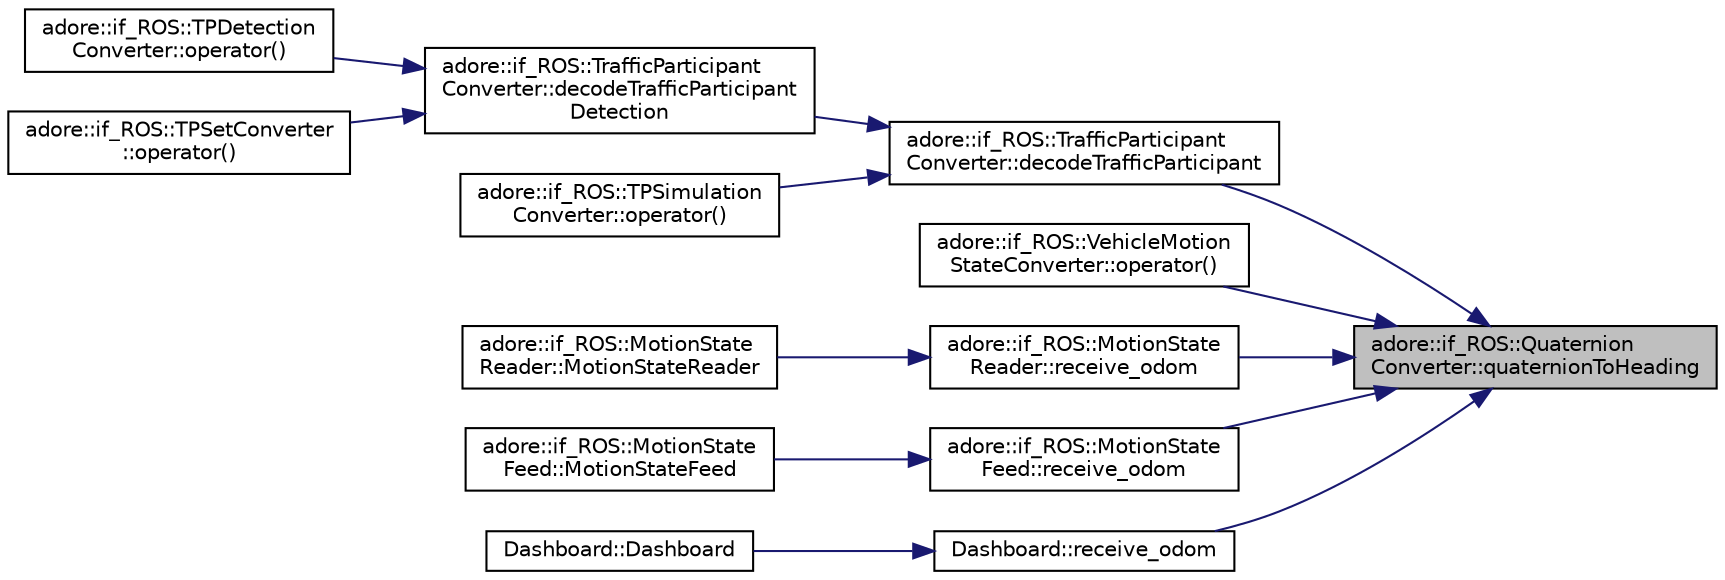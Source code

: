 digraph "adore::if_ROS::QuaternionConverter::quaternionToHeading"
{
 // LATEX_PDF_SIZE
  edge [fontname="Helvetica",fontsize="10",labelfontname="Helvetica",labelfontsize="10"];
  node [fontname="Helvetica",fontsize="10",shape=record];
  rankdir="RL";
  Node1 [label="adore::if_ROS::Quaternion\lConverter::quaternionToHeading",height=0.2,width=0.4,color="black", fillcolor="grey75", style="filled", fontcolor="black",tooltip="convert quaternion to heading"];
  Node1 -> Node2 [dir="back",color="midnightblue",fontsize="10",style="solid",fontname="Helvetica"];
  Node2 [label="adore::if_ROS::TrafficParticipant\lConverter::decodeTrafficParticipant",height=0.2,width=0.4,color="black", fillcolor="white", style="filled",URL="$classadore_1_1if__ROS_1_1TrafficParticipantConverter.html#a10e7d1b12723d934a352133e4a3709f9",tooltip=" "];
  Node2 -> Node3 [dir="back",color="midnightblue",fontsize="10",style="solid",fontname="Helvetica"];
  Node3 [label="adore::if_ROS::TrafficParticipant\lConverter::decodeTrafficParticipant\lDetection",height=0.2,width=0.4,color="black", fillcolor="white", style="filled",URL="$classadore_1_1if__ROS_1_1TrafficParticipantConverter.html#af51bd5618ccf12e2f4c83a74a86026c2",tooltip=" "];
  Node3 -> Node4 [dir="back",color="midnightblue",fontsize="10",style="solid",fontname="Helvetica"];
  Node4 [label="adore::if_ROS::TPDetection\lConverter::operator()",height=0.2,width=0.4,color="black", fillcolor="white", style="filled",URL="$classadore_1_1if__ROS_1_1TPDetectionConverter.html#a48811efd793c699bdfb15b16434fc537",tooltip=" "];
  Node3 -> Node5 [dir="back",color="midnightblue",fontsize="10",style="solid",fontname="Helvetica"];
  Node5 [label="adore::if_ROS::TPSetConverter\l::operator()",height=0.2,width=0.4,color="black", fillcolor="white", style="filled",URL="$classadore_1_1if__ROS_1_1TPSetConverter.html#a61d14573edd74941eb5143ae5f81262b",tooltip=" "];
  Node2 -> Node6 [dir="back",color="midnightblue",fontsize="10",style="solid",fontname="Helvetica"];
  Node6 [label="adore::if_ROS::TPSimulation\lConverter::operator()",height=0.2,width=0.4,color="black", fillcolor="white", style="filled",URL="$classadore_1_1if__ROS_1_1TPSimulationConverter.html#a9f5991f934c6ace6e27ffff42c2c46dd",tooltip=" "];
  Node1 -> Node7 [dir="back",color="midnightblue",fontsize="10",style="solid",fontname="Helvetica"];
  Node7 [label="adore::if_ROS::VehicleMotion\lStateConverter::operator()",height=0.2,width=0.4,color="black", fillcolor="white", style="filled",URL="$structadore_1_1if__ROS_1_1VehicleMotionStateConverter.html#a2b0ecebcd8c104ccf13b9b575b7a1319",tooltip=" "];
  Node1 -> Node8 [dir="back",color="midnightblue",fontsize="10",style="solid",fontname="Helvetica"];
  Node8 [label="adore::if_ROS::MotionState\lReader::receive_odom",height=0.2,width=0.4,color="black", fillcolor="white", style="filled",URL="$classadore_1_1if__ROS_1_1MotionStateReader.html#a208b4d7e51111ea04cebe7279b8d32b1",tooltip=" "];
  Node8 -> Node9 [dir="back",color="midnightblue",fontsize="10",style="solid",fontname="Helvetica"];
  Node9 [label="adore::if_ROS::MotionState\lReader::MotionStateReader",height=0.2,width=0.4,color="black", fillcolor="white", style="filled",URL="$classadore_1_1if__ROS_1_1MotionStateReader.html#a78d332a2c7fe9fdc0f28cca7d638e815",tooltip=" "];
  Node1 -> Node10 [dir="back",color="midnightblue",fontsize="10",style="solid",fontname="Helvetica"];
  Node10 [label="adore::if_ROS::MotionState\lFeed::receive_odom",height=0.2,width=0.4,color="black", fillcolor="white", style="filled",URL="$classadore_1_1if__ROS_1_1MotionStateFeed.html#a54fd4455dc5c442be9ce7cde22d4e457",tooltip=" "];
  Node10 -> Node11 [dir="back",color="midnightblue",fontsize="10",style="solid",fontname="Helvetica"];
  Node11 [label="adore::if_ROS::MotionState\lFeed::MotionStateFeed",height=0.2,width=0.4,color="black", fillcolor="white", style="filled",URL="$classadore_1_1if__ROS_1_1MotionStateFeed.html#a30aa8d8bf5d2bd2ed75f663d92ba72fe",tooltip=" "];
  Node1 -> Node12 [dir="back",color="midnightblue",fontsize="10",style="solid",fontname="Helvetica"];
  Node12 [label="Dashboard::receive_odom",height=0.2,width=0.4,color="black", fillcolor="white", style="filled",URL="$classDashboard.html#aa5ec1adc6b9b6530344249bc049792e5",tooltip=" "];
  Node12 -> Node13 [dir="back",color="midnightblue",fontsize="10",style="solid",fontname="Helvetica"];
  Node13 [label="Dashboard::Dashboard",height=0.2,width=0.4,color="black", fillcolor="white", style="filled",URL="$classDashboard.html#a0e6f5adac5375dd723e98c5e3a2ebb64",tooltip=" "];
}
